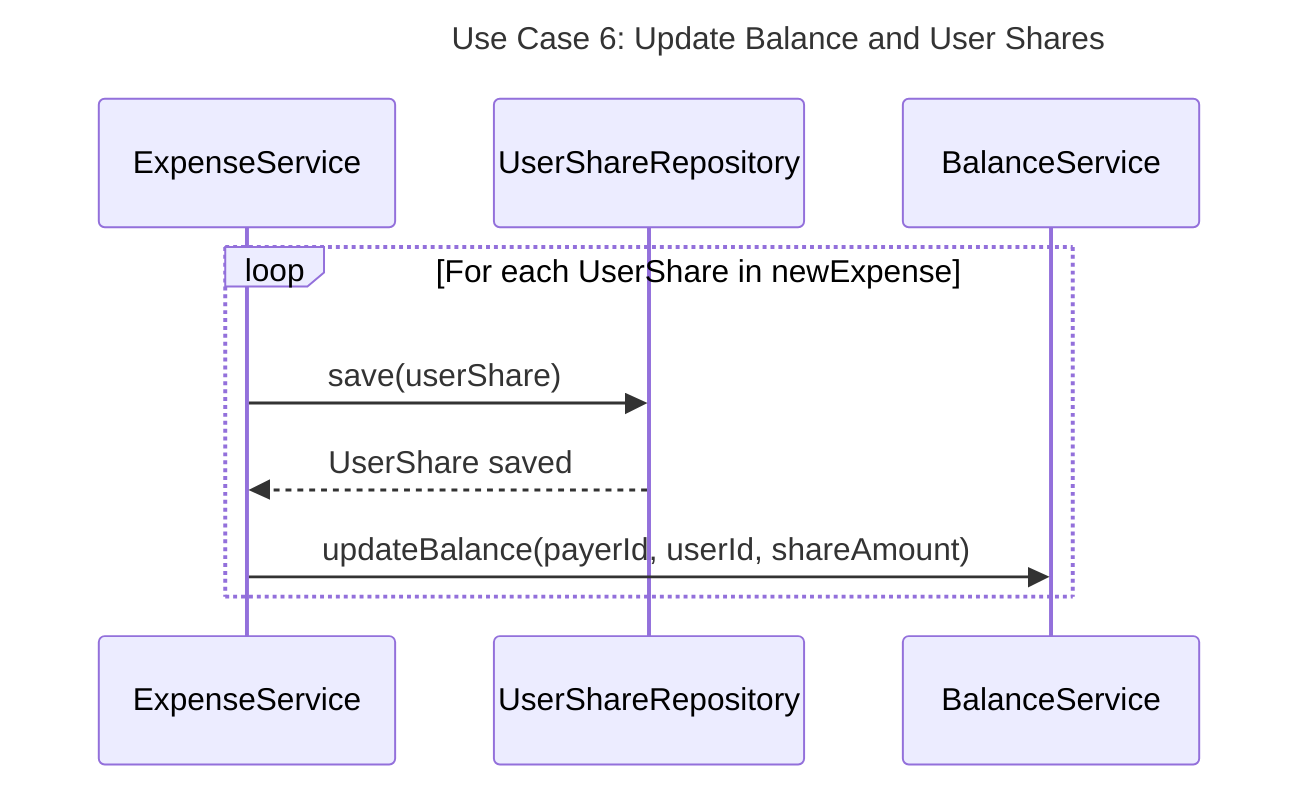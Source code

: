 ---
## Sequence Diagram for user case 6
---
sequenceDiagram
    title Use Case 6: Update Balance and User Shares
    participant ExpenseService
    participant UserShareRepository
    participant BalanceService

    loop For each UserShare in newExpense
        ExpenseService->>UserShareRepository: save(userShare)
        UserShareRepository-->>ExpenseService: UserShare saved
        ExpenseService->>BalanceService: updateBalance(payerId, userId, shareAmount)
    end